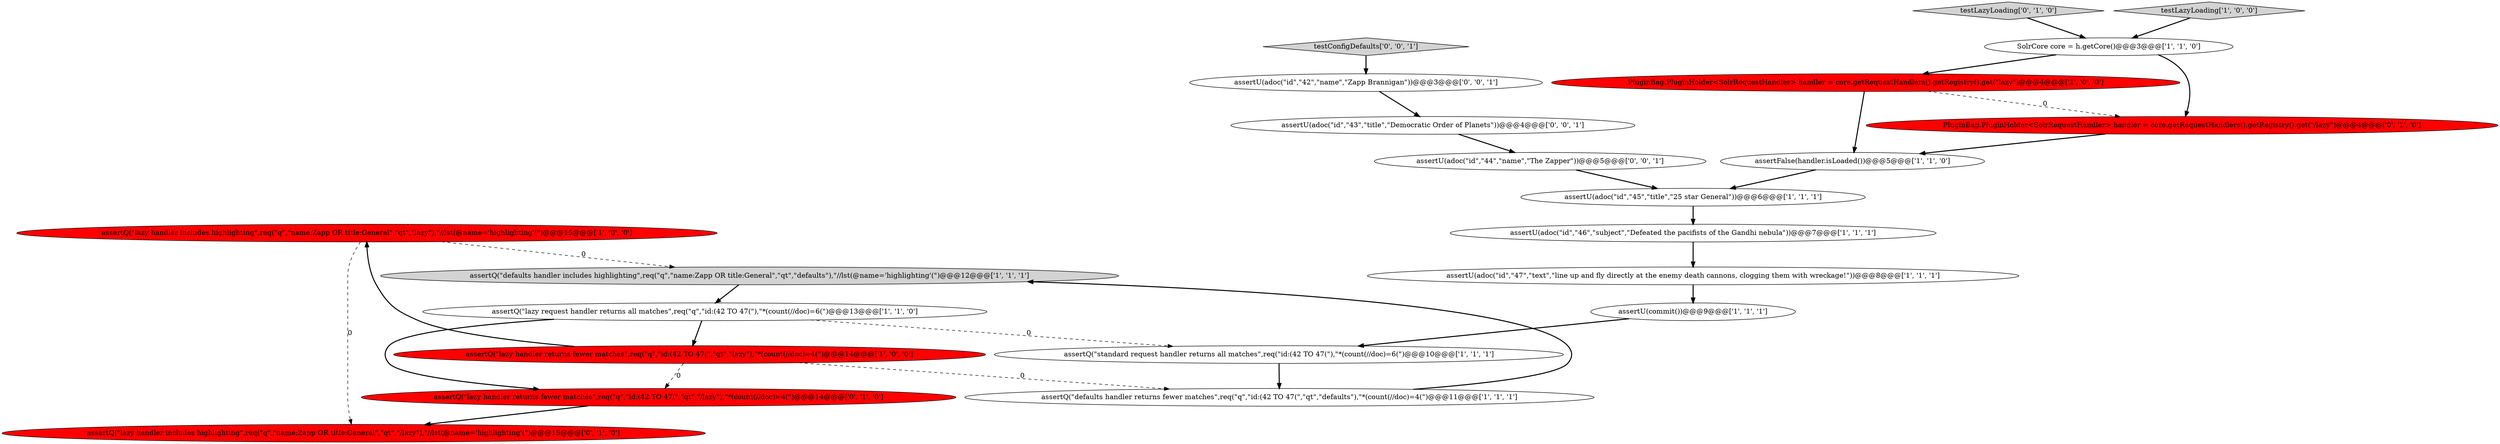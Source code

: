 digraph {
0 [style = filled, label = "assertQ(\"lazy handler includes highlighting\",req(\"q\",\"name:Zapp OR title:General\",\"qt\",\"lazy\"),\"//lst(@name='highlighting'(\")@@@15@@@['1', '0', '0']", fillcolor = red, shape = ellipse image = "AAA1AAABBB1BBB"];
13 [style = filled, label = "PluginBag.PluginHolder<SolrRequestHandler> handler = core.getRequestHandlers().getRegistry().get(\"lazy\")@@@4@@@['1', '0', '0']", fillcolor = red, shape = ellipse image = "AAA1AAABBB1BBB"];
19 [style = filled, label = "assertU(adoc(\"id\",\"44\",\"name\",\"The Zapper\"))@@@5@@@['0', '0', '1']", fillcolor = white, shape = ellipse image = "AAA0AAABBB3BBB"];
3 [style = filled, label = "assertQ(\"standard request handler returns all matches\",req(\"id:(42 TO 47(\"),\"*(count(//doc)=6(\")@@@10@@@['1', '1', '1']", fillcolor = white, shape = ellipse image = "AAA0AAABBB1BBB"];
12 [style = filled, label = "assertQ(\"lazy request handler returns all matches\",req(\"q\",\"id:(42 TO 47(\"),\"*(count(//doc)=6(\")@@@13@@@['1', '1', '0']", fillcolor = white, shape = ellipse image = "AAA0AAABBB1BBB"];
16 [style = filled, label = "assertQ(\"lazy handler includes highlighting\",req(\"q\",\"name:Zapp OR title:General\",\"qt\",\"/lazy\"),\"//lst(@name='highlighting'(\")@@@15@@@['0', '1', '0']", fillcolor = red, shape = ellipse image = "AAA1AAABBB2BBB"];
1 [style = filled, label = "SolrCore core = h.getCore()@@@3@@@['1', '1', '0']", fillcolor = white, shape = ellipse image = "AAA0AAABBB1BBB"];
9 [style = filled, label = "assertU(adoc(\"id\",\"45\",\"title\",\"25 star General\"))@@@6@@@['1', '1', '1']", fillcolor = white, shape = ellipse image = "AAA0AAABBB1BBB"];
6 [style = filled, label = "assertQ(\"defaults handler returns fewer matches\",req(\"q\",\"id:(42 TO 47(\",\"qt\",\"defaults\"),\"*(count(//doc)=4(\")@@@11@@@['1', '1', '1']", fillcolor = white, shape = ellipse image = "AAA0AAABBB1BBB"];
2 [style = filled, label = "assertU(adoc(\"id\",\"46\",\"subject\",\"Defeated the pacifists of the Gandhi nebula\"))@@@7@@@['1', '1', '1']", fillcolor = white, shape = ellipse image = "AAA0AAABBB1BBB"];
5 [style = filled, label = "assertU(commit())@@@9@@@['1', '1', '1']", fillcolor = white, shape = ellipse image = "AAA0AAABBB1BBB"];
20 [style = filled, label = "assertU(adoc(\"id\",\"43\",\"title\",\"Democratic Order of Planets\"))@@@4@@@['0', '0', '1']", fillcolor = white, shape = ellipse image = "AAA0AAABBB3BBB"];
7 [style = filled, label = "assertFalse(handler.isLoaded())@@@5@@@['1', '1', '0']", fillcolor = white, shape = ellipse image = "AAA0AAABBB1BBB"];
10 [style = filled, label = "assertQ(\"defaults handler includes highlighting\",req(\"q\",\"name:Zapp OR title:General\",\"qt\",\"defaults\"),\"//lst(@name='highlighting'(\")@@@12@@@['1', '1', '1']", fillcolor = lightgray, shape = ellipse image = "AAA0AAABBB1BBB"];
11 [style = filled, label = "assertU(adoc(\"id\",\"47\",\"text\",\"line up and fly directly at the enemy death cannons, clogging them with wreckage!\"))@@@8@@@['1', '1', '1']", fillcolor = white, shape = ellipse image = "AAA0AAABBB1BBB"];
17 [style = filled, label = "testLazyLoading['0', '1', '0']", fillcolor = lightgray, shape = diamond image = "AAA0AAABBB2BBB"];
14 [style = filled, label = "assertQ(\"lazy handler returns fewer matches\",req(\"q\",\"id:(42 TO 47(\",\"qt\",\"/lazy\"),\"*(count(//doc)=4(\")@@@14@@@['0', '1', '0']", fillcolor = red, shape = ellipse image = "AAA1AAABBB2BBB"];
18 [style = filled, label = "testConfigDefaults['0', '0', '1']", fillcolor = lightgray, shape = diamond image = "AAA0AAABBB3BBB"];
15 [style = filled, label = "PluginBag.PluginHolder<SolrRequestHandler> handler = core.getRequestHandlers().getRegistry().get(\"/lazy\")@@@4@@@['0', '1', '0']", fillcolor = red, shape = ellipse image = "AAA1AAABBB2BBB"];
4 [style = filled, label = "testLazyLoading['1', '0', '0']", fillcolor = lightgray, shape = diamond image = "AAA0AAABBB1BBB"];
8 [style = filled, label = "assertQ(\"lazy handler returns fewer matches\",req(\"q\",\"id:(42 TO 47(\",\"qt\",\"lazy\"),\"*(count(//doc)=4(\")@@@14@@@['1', '0', '0']", fillcolor = red, shape = ellipse image = "AAA1AAABBB1BBB"];
21 [style = filled, label = "assertU(adoc(\"id\",\"42\",\"name\",\"Zapp Brannigan\"))@@@3@@@['0', '0', '1']", fillcolor = white, shape = ellipse image = "AAA0AAABBB3BBB"];
5->3 [style = bold, label=""];
14->16 [style = bold, label=""];
12->3 [style = dashed, label="0"];
8->6 [style = dashed, label="0"];
15->7 [style = bold, label=""];
17->1 [style = bold, label=""];
9->2 [style = bold, label=""];
1->15 [style = bold, label=""];
0->16 [style = dashed, label="0"];
3->6 [style = bold, label=""];
8->14 [style = dashed, label="0"];
13->15 [style = dashed, label="0"];
1->13 [style = bold, label=""];
0->10 [style = dashed, label="0"];
8->0 [style = bold, label=""];
7->9 [style = bold, label=""];
11->5 [style = bold, label=""];
21->20 [style = bold, label=""];
19->9 [style = bold, label=""];
10->12 [style = bold, label=""];
13->7 [style = bold, label=""];
12->8 [style = bold, label=""];
6->10 [style = bold, label=""];
12->14 [style = bold, label=""];
4->1 [style = bold, label=""];
18->21 [style = bold, label=""];
20->19 [style = bold, label=""];
2->11 [style = bold, label=""];
}
